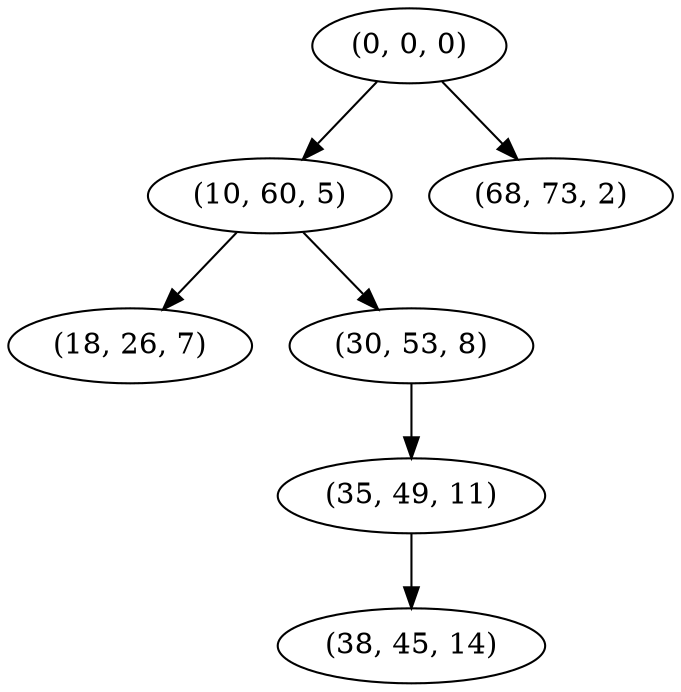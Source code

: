digraph tree {
    "(0, 0, 0)";
    "(10, 60, 5)";
    "(18, 26, 7)";
    "(30, 53, 8)";
    "(35, 49, 11)";
    "(38, 45, 14)";
    "(68, 73, 2)";
    "(0, 0, 0)" -> "(10, 60, 5)";
    "(0, 0, 0)" -> "(68, 73, 2)";
    "(10, 60, 5)" -> "(18, 26, 7)";
    "(10, 60, 5)" -> "(30, 53, 8)";
    "(30, 53, 8)" -> "(35, 49, 11)";
    "(35, 49, 11)" -> "(38, 45, 14)";
}
